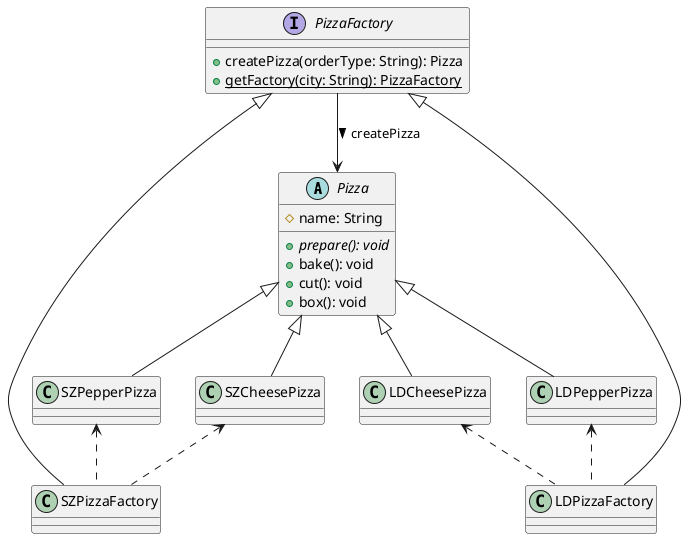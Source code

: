 @startuml

' 披萨抽象类，包含流程方法与名字字段
abstract class Pizza {
    # name: String
    + {abstract} prepare(): void
    + bake(): void
    + cut(): void
    + box(): void
}

' 具体类
class SZCheesePizza
class SZPepperPizza
class LDCheesePizza
class LDPepperPizza

' 披萨工厂
interface PizzaFactory {
    + createPizza(orderType: String): Pizza
    + {static} getFactory(city: String): PizzaFactory
}

' 披萨工厂子类（深圳）
class SZPizzaFactory

' 披萨工厂子类（伦敦）
class LDPizzaFactory

Pizza <|-- SZPepperPizza
Pizza <|-- SZCheesePizza
Pizza <|-- LDPepperPizza
Pizza <|-- LDCheesePizza

PizzaFactory <|-- SZPizzaFactory
PizzaFactory <|-- LDPizzaFactory

PizzaFactory --> Pizza: createPizza >

SZCheesePizza <.. SZPizzaFactory
SZPepperPizza <.. SZPizzaFactory

LDCheesePizza <.. LDPizzaFactory
LDPepperPizza <.. LDPizzaFactory

@enduml